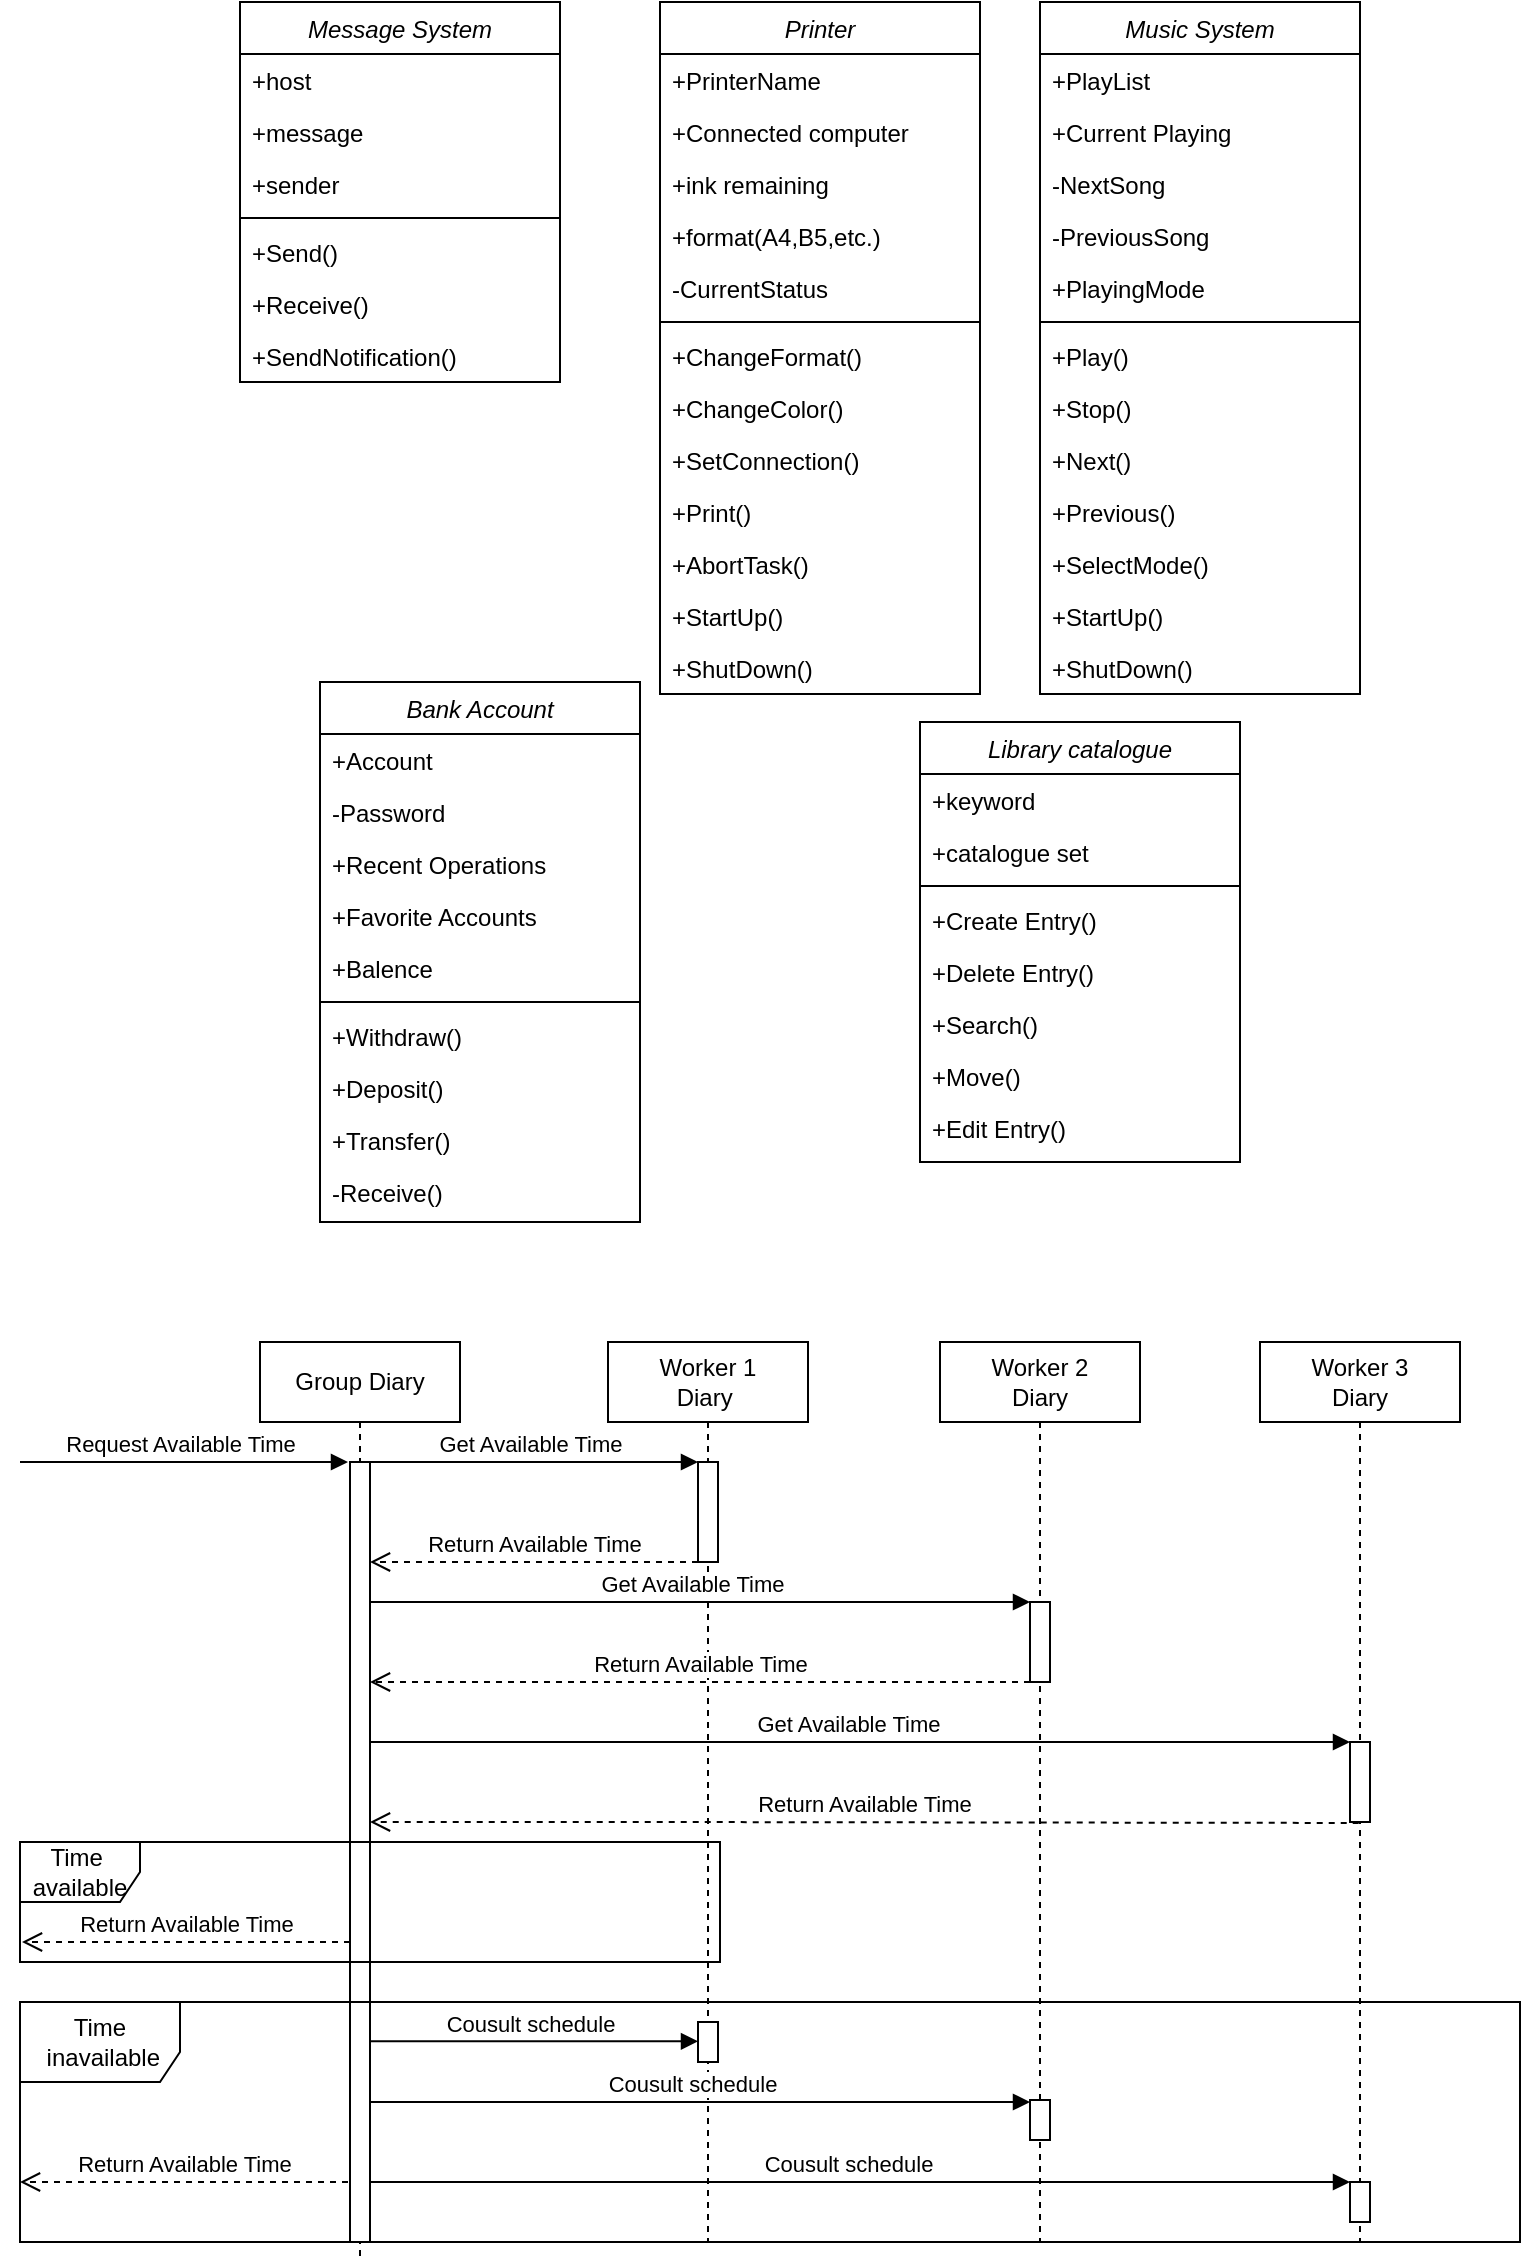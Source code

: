<mxfile version="16.1.0" type="github">
  <diagram id="C5RBs43oDa-KdzZeNtuy" name="Page-1">
    <mxGraphModel dx="1017" dy="547" grid="1" gridSize="10" guides="1" tooltips="1" connect="1" arrows="1" fold="1" page="1" pageScale="1" pageWidth="827" pageHeight="1169" math="0" shadow="0">
      <root>
        <mxCell id="WIyWlLk6GJQsqaUBKTNV-0" />
        <mxCell id="WIyWlLk6GJQsqaUBKTNV-1" parent="WIyWlLk6GJQsqaUBKTNV-0" />
        <mxCell id="zkfFHV4jXpPFQw0GAbJ--0" value="Message System" style="swimlane;fontStyle=2;align=center;verticalAlign=top;childLayout=stackLayout;horizontal=1;startSize=26;horizontalStack=0;resizeParent=1;resizeLast=0;collapsible=1;marginBottom=0;rounded=0;shadow=0;strokeWidth=1;" parent="WIyWlLk6GJQsqaUBKTNV-1" vertex="1">
          <mxGeometry x="130" y="120" width="160" height="190" as="geometry">
            <mxRectangle x="230" y="140" width="160" height="26" as="alternateBounds" />
          </mxGeometry>
        </mxCell>
        <mxCell id="zkfFHV4jXpPFQw0GAbJ--1" value="+host" style="text;align=left;verticalAlign=top;spacingLeft=4;spacingRight=4;overflow=hidden;rotatable=0;points=[[0,0.5],[1,0.5]];portConstraint=eastwest;" parent="zkfFHV4jXpPFQw0GAbJ--0" vertex="1">
          <mxGeometry y="26" width="160" height="26" as="geometry" />
        </mxCell>
        <mxCell id="zkfFHV4jXpPFQw0GAbJ--2" value="+message" style="text;align=left;verticalAlign=top;spacingLeft=4;spacingRight=4;overflow=hidden;rotatable=0;points=[[0,0.5],[1,0.5]];portConstraint=eastwest;rounded=0;shadow=0;html=0;" parent="zkfFHV4jXpPFQw0GAbJ--0" vertex="1">
          <mxGeometry y="52" width="160" height="26" as="geometry" />
        </mxCell>
        <mxCell id="zkfFHV4jXpPFQw0GAbJ--3" value="+sender&#xa;" style="text;align=left;verticalAlign=top;spacingLeft=4;spacingRight=4;overflow=hidden;rotatable=0;points=[[0,0.5],[1,0.5]];portConstraint=eastwest;rounded=0;shadow=0;html=0;" parent="zkfFHV4jXpPFQw0GAbJ--0" vertex="1">
          <mxGeometry y="78" width="160" height="26" as="geometry" />
        </mxCell>
        <mxCell id="zkfFHV4jXpPFQw0GAbJ--4" value="" style="line;html=1;strokeWidth=1;align=left;verticalAlign=middle;spacingTop=-1;spacingLeft=3;spacingRight=3;rotatable=0;labelPosition=right;points=[];portConstraint=eastwest;" parent="zkfFHV4jXpPFQw0GAbJ--0" vertex="1">
          <mxGeometry y="104" width="160" height="8" as="geometry" />
        </mxCell>
        <mxCell id="zkfFHV4jXpPFQw0GAbJ--5" value="+Send()&#xa;" style="text;align=left;verticalAlign=top;spacingLeft=4;spacingRight=4;overflow=hidden;rotatable=0;points=[[0,0.5],[1,0.5]];portConstraint=eastwest;" parent="zkfFHV4jXpPFQw0GAbJ--0" vertex="1">
          <mxGeometry y="112" width="160" height="26" as="geometry" />
        </mxCell>
        <mxCell id="tRDIxC5aYH1h2vijBTye-0" value="+Receive()" style="text;align=left;verticalAlign=top;spacingLeft=4;spacingRight=4;overflow=hidden;rotatable=0;points=[[0,0.5],[1,0.5]];portConstraint=eastwest;" vertex="1" parent="zkfFHV4jXpPFQw0GAbJ--0">
          <mxGeometry y="138" width="160" height="26" as="geometry" />
        </mxCell>
        <mxCell id="tRDIxC5aYH1h2vijBTye-1" value="+SendNotification()" style="text;align=left;verticalAlign=top;spacingLeft=4;spacingRight=4;overflow=hidden;rotatable=0;points=[[0,0.5],[1,0.5]];portConstraint=eastwest;" vertex="1" parent="zkfFHV4jXpPFQw0GAbJ--0">
          <mxGeometry y="164" width="160" height="26" as="geometry" />
        </mxCell>
        <mxCell id="tRDIxC5aYH1h2vijBTye-2" value="Printer" style="swimlane;fontStyle=2;align=center;verticalAlign=top;childLayout=stackLayout;horizontal=1;startSize=26;horizontalStack=0;resizeParent=1;resizeLast=0;collapsible=1;marginBottom=0;rounded=0;shadow=0;strokeWidth=1;" vertex="1" parent="WIyWlLk6GJQsqaUBKTNV-1">
          <mxGeometry x="340" y="120" width="160" height="346" as="geometry">
            <mxRectangle x="230" y="140" width="160" height="26" as="alternateBounds" />
          </mxGeometry>
        </mxCell>
        <mxCell id="tRDIxC5aYH1h2vijBTye-14" value="+PrinterName" style="text;align=left;verticalAlign=top;spacingLeft=4;spacingRight=4;overflow=hidden;rotatable=0;points=[[0,0.5],[1,0.5]];portConstraint=eastwest;" vertex="1" parent="tRDIxC5aYH1h2vijBTye-2">
          <mxGeometry y="26" width="160" height="26" as="geometry" />
        </mxCell>
        <mxCell id="tRDIxC5aYH1h2vijBTye-3" value="+Connected computer" style="text;align=left;verticalAlign=top;spacingLeft=4;spacingRight=4;overflow=hidden;rotatable=0;points=[[0,0.5],[1,0.5]];portConstraint=eastwest;" vertex="1" parent="tRDIxC5aYH1h2vijBTye-2">
          <mxGeometry y="52" width="160" height="26" as="geometry" />
        </mxCell>
        <mxCell id="tRDIxC5aYH1h2vijBTye-4" value="+ink remaining" style="text;align=left;verticalAlign=top;spacingLeft=4;spacingRight=4;overflow=hidden;rotatable=0;points=[[0,0.5],[1,0.5]];portConstraint=eastwest;rounded=0;shadow=0;html=0;" vertex="1" parent="tRDIxC5aYH1h2vijBTye-2">
          <mxGeometry y="78" width="160" height="26" as="geometry" />
        </mxCell>
        <mxCell id="tRDIxC5aYH1h2vijBTye-5" value="+format(A4,B5,etc.)&#xa;" style="text;align=left;verticalAlign=top;spacingLeft=4;spacingRight=4;overflow=hidden;rotatable=0;points=[[0,0.5],[1,0.5]];portConstraint=eastwest;rounded=0;shadow=0;html=0;" vertex="1" parent="tRDIxC5aYH1h2vijBTye-2">
          <mxGeometry y="104" width="160" height="26" as="geometry" />
        </mxCell>
        <mxCell id="tRDIxC5aYH1h2vijBTye-10" value="-CurrentStatus" style="text;align=left;verticalAlign=top;spacingLeft=4;spacingRight=4;overflow=hidden;rotatable=0;points=[[0,0.5],[1,0.5]];portConstraint=eastwest;rounded=0;shadow=0;html=0;" vertex="1" parent="tRDIxC5aYH1h2vijBTye-2">
          <mxGeometry y="130" width="160" height="26" as="geometry" />
        </mxCell>
        <mxCell id="tRDIxC5aYH1h2vijBTye-6" value="" style="line;html=1;strokeWidth=1;align=left;verticalAlign=middle;spacingTop=-1;spacingLeft=3;spacingRight=3;rotatable=0;labelPosition=right;points=[];portConstraint=eastwest;" vertex="1" parent="tRDIxC5aYH1h2vijBTye-2">
          <mxGeometry y="156" width="160" height="8" as="geometry" />
        </mxCell>
        <mxCell id="tRDIxC5aYH1h2vijBTye-7" value="+ChangeFormat()" style="text;align=left;verticalAlign=top;spacingLeft=4;spacingRight=4;overflow=hidden;rotatable=0;points=[[0,0.5],[1,0.5]];portConstraint=eastwest;" vertex="1" parent="tRDIxC5aYH1h2vijBTye-2">
          <mxGeometry y="164" width="160" height="26" as="geometry" />
        </mxCell>
        <mxCell id="tRDIxC5aYH1h2vijBTye-8" value="+ChangeColor()" style="text;align=left;verticalAlign=top;spacingLeft=4;spacingRight=4;overflow=hidden;rotatable=0;points=[[0,0.5],[1,0.5]];portConstraint=eastwest;" vertex="1" parent="tRDIxC5aYH1h2vijBTye-2">
          <mxGeometry y="190" width="160" height="26" as="geometry" />
        </mxCell>
        <mxCell id="tRDIxC5aYH1h2vijBTye-9" value="+SetConnection()" style="text;align=left;verticalAlign=top;spacingLeft=4;spacingRight=4;overflow=hidden;rotatable=0;points=[[0,0.5],[1,0.5]];portConstraint=eastwest;" vertex="1" parent="tRDIxC5aYH1h2vijBTye-2">
          <mxGeometry y="216" width="160" height="26" as="geometry" />
        </mxCell>
        <mxCell id="tRDIxC5aYH1h2vijBTye-11" value="+Print()" style="text;align=left;verticalAlign=top;spacingLeft=4;spacingRight=4;overflow=hidden;rotatable=0;points=[[0,0.5],[1,0.5]];portConstraint=eastwest;" vertex="1" parent="tRDIxC5aYH1h2vijBTye-2">
          <mxGeometry y="242" width="160" height="26" as="geometry" />
        </mxCell>
        <mxCell id="tRDIxC5aYH1h2vijBTye-12" value="+AbortTask()" style="text;align=left;verticalAlign=top;spacingLeft=4;spacingRight=4;overflow=hidden;rotatable=0;points=[[0,0.5],[1,0.5]];portConstraint=eastwest;" vertex="1" parent="tRDIxC5aYH1h2vijBTye-2">
          <mxGeometry y="268" width="160" height="26" as="geometry" />
        </mxCell>
        <mxCell id="tRDIxC5aYH1h2vijBTye-15" value="+StartUp()" style="text;align=left;verticalAlign=top;spacingLeft=4;spacingRight=4;overflow=hidden;rotatable=0;points=[[0,0.5],[1,0.5]];portConstraint=eastwest;" vertex="1" parent="tRDIxC5aYH1h2vijBTye-2">
          <mxGeometry y="294" width="160" height="26" as="geometry" />
        </mxCell>
        <mxCell id="tRDIxC5aYH1h2vijBTye-16" value="+ShutDown()" style="text;align=left;verticalAlign=top;spacingLeft=4;spacingRight=4;overflow=hidden;rotatable=0;points=[[0,0.5],[1,0.5]];portConstraint=eastwest;" vertex="1" parent="tRDIxC5aYH1h2vijBTye-2">
          <mxGeometry y="320" width="160" height="26" as="geometry" />
        </mxCell>
        <mxCell id="tRDIxC5aYH1h2vijBTye-17" value="Music System" style="swimlane;fontStyle=2;align=center;verticalAlign=top;childLayout=stackLayout;horizontal=1;startSize=26;horizontalStack=0;resizeParent=1;resizeLast=0;collapsible=1;marginBottom=0;rounded=0;shadow=0;strokeWidth=1;" vertex="1" parent="WIyWlLk6GJQsqaUBKTNV-1">
          <mxGeometry x="530" y="120" width="160" height="346" as="geometry">
            <mxRectangle x="230" y="140" width="160" height="26" as="alternateBounds" />
          </mxGeometry>
        </mxCell>
        <mxCell id="tRDIxC5aYH1h2vijBTye-18" value="+PlayList" style="text;align=left;verticalAlign=top;spacingLeft=4;spacingRight=4;overflow=hidden;rotatable=0;points=[[0,0.5],[1,0.5]];portConstraint=eastwest;" vertex="1" parent="tRDIxC5aYH1h2vijBTye-17">
          <mxGeometry y="26" width="160" height="26" as="geometry" />
        </mxCell>
        <mxCell id="tRDIxC5aYH1h2vijBTye-19" value="+Current Playing" style="text;align=left;verticalAlign=top;spacingLeft=4;spacingRight=4;overflow=hidden;rotatable=0;points=[[0,0.5],[1,0.5]];portConstraint=eastwest;" vertex="1" parent="tRDIxC5aYH1h2vijBTye-17">
          <mxGeometry y="52" width="160" height="26" as="geometry" />
        </mxCell>
        <mxCell id="tRDIxC5aYH1h2vijBTye-20" value="-NextSong" style="text;align=left;verticalAlign=top;spacingLeft=4;spacingRight=4;overflow=hidden;rotatable=0;points=[[0,0.5],[1,0.5]];portConstraint=eastwest;rounded=0;shadow=0;html=0;" vertex="1" parent="tRDIxC5aYH1h2vijBTye-17">
          <mxGeometry y="78" width="160" height="26" as="geometry" />
        </mxCell>
        <mxCell id="tRDIxC5aYH1h2vijBTye-21" value="-PreviousSong" style="text;align=left;verticalAlign=top;spacingLeft=4;spacingRight=4;overflow=hidden;rotatable=0;points=[[0,0.5],[1,0.5]];portConstraint=eastwest;rounded=0;shadow=0;html=0;" vertex="1" parent="tRDIxC5aYH1h2vijBTye-17">
          <mxGeometry y="104" width="160" height="26" as="geometry" />
        </mxCell>
        <mxCell id="tRDIxC5aYH1h2vijBTye-22" value="+PlayingMode" style="text;align=left;verticalAlign=top;spacingLeft=4;spacingRight=4;overflow=hidden;rotatable=0;points=[[0,0.5],[1,0.5]];portConstraint=eastwest;rounded=0;shadow=0;html=0;" vertex="1" parent="tRDIxC5aYH1h2vijBTye-17">
          <mxGeometry y="130" width="160" height="26" as="geometry" />
        </mxCell>
        <mxCell id="tRDIxC5aYH1h2vijBTye-23" value="" style="line;html=1;strokeWidth=1;align=left;verticalAlign=middle;spacingTop=-1;spacingLeft=3;spacingRight=3;rotatable=0;labelPosition=right;points=[];portConstraint=eastwest;" vertex="1" parent="tRDIxC5aYH1h2vijBTye-17">
          <mxGeometry y="156" width="160" height="8" as="geometry" />
        </mxCell>
        <mxCell id="tRDIxC5aYH1h2vijBTye-24" value="+Play()" style="text;align=left;verticalAlign=top;spacingLeft=4;spacingRight=4;overflow=hidden;rotatable=0;points=[[0,0.5],[1,0.5]];portConstraint=eastwest;" vertex="1" parent="tRDIxC5aYH1h2vijBTye-17">
          <mxGeometry y="164" width="160" height="26" as="geometry" />
        </mxCell>
        <mxCell id="tRDIxC5aYH1h2vijBTye-25" value="+Stop()" style="text;align=left;verticalAlign=top;spacingLeft=4;spacingRight=4;overflow=hidden;rotatable=0;points=[[0,0.5],[1,0.5]];portConstraint=eastwest;" vertex="1" parent="tRDIxC5aYH1h2vijBTye-17">
          <mxGeometry y="190" width="160" height="26" as="geometry" />
        </mxCell>
        <mxCell id="tRDIxC5aYH1h2vijBTye-26" value="+Next()" style="text;align=left;verticalAlign=top;spacingLeft=4;spacingRight=4;overflow=hidden;rotatable=0;points=[[0,0.5],[1,0.5]];portConstraint=eastwest;" vertex="1" parent="tRDIxC5aYH1h2vijBTye-17">
          <mxGeometry y="216" width="160" height="26" as="geometry" />
        </mxCell>
        <mxCell id="tRDIxC5aYH1h2vijBTye-27" value="+Previous()" style="text;align=left;verticalAlign=top;spacingLeft=4;spacingRight=4;overflow=hidden;rotatable=0;points=[[0,0.5],[1,0.5]];portConstraint=eastwest;" vertex="1" parent="tRDIxC5aYH1h2vijBTye-17">
          <mxGeometry y="242" width="160" height="26" as="geometry" />
        </mxCell>
        <mxCell id="tRDIxC5aYH1h2vijBTye-28" value="+SelectMode()" style="text;align=left;verticalAlign=top;spacingLeft=4;spacingRight=4;overflow=hidden;rotatable=0;points=[[0,0.5],[1,0.5]];portConstraint=eastwest;" vertex="1" parent="tRDIxC5aYH1h2vijBTye-17">
          <mxGeometry y="268" width="160" height="26" as="geometry" />
        </mxCell>
        <mxCell id="tRDIxC5aYH1h2vijBTye-29" value="+StartUp()" style="text;align=left;verticalAlign=top;spacingLeft=4;spacingRight=4;overflow=hidden;rotatable=0;points=[[0,0.5],[1,0.5]];portConstraint=eastwest;" vertex="1" parent="tRDIxC5aYH1h2vijBTye-17">
          <mxGeometry y="294" width="160" height="26" as="geometry" />
        </mxCell>
        <mxCell id="tRDIxC5aYH1h2vijBTye-30" value="+ShutDown()" style="text;align=left;verticalAlign=top;spacingLeft=4;spacingRight=4;overflow=hidden;rotatable=0;points=[[0,0.5],[1,0.5]];portConstraint=eastwest;" vertex="1" parent="tRDIxC5aYH1h2vijBTye-17">
          <mxGeometry y="320" width="160" height="26" as="geometry" />
        </mxCell>
        <mxCell id="tRDIxC5aYH1h2vijBTye-31" value="Bank Account" style="swimlane;fontStyle=2;align=center;verticalAlign=top;childLayout=stackLayout;horizontal=1;startSize=26;horizontalStack=0;resizeParent=1;resizeLast=0;collapsible=1;marginBottom=0;rounded=0;shadow=0;strokeWidth=1;" vertex="1" parent="WIyWlLk6GJQsqaUBKTNV-1">
          <mxGeometry x="170" y="460" width="160" height="270" as="geometry">
            <mxRectangle x="230" y="140" width="160" height="26" as="alternateBounds" />
          </mxGeometry>
        </mxCell>
        <mxCell id="tRDIxC5aYH1h2vijBTye-32" value="+Account" style="text;align=left;verticalAlign=top;spacingLeft=4;spacingRight=4;overflow=hidden;rotatable=0;points=[[0,0.5],[1,0.5]];portConstraint=eastwest;" vertex="1" parent="tRDIxC5aYH1h2vijBTye-31">
          <mxGeometry y="26" width="160" height="26" as="geometry" />
        </mxCell>
        <mxCell id="tRDIxC5aYH1h2vijBTye-33" value="-Password" style="text;align=left;verticalAlign=top;spacingLeft=4;spacingRight=4;overflow=hidden;rotatable=0;points=[[0,0.5],[1,0.5]];portConstraint=eastwest;" vertex="1" parent="tRDIxC5aYH1h2vijBTye-31">
          <mxGeometry y="52" width="160" height="26" as="geometry" />
        </mxCell>
        <mxCell id="tRDIxC5aYH1h2vijBTye-34" value="+Recent Operations" style="text;align=left;verticalAlign=top;spacingLeft=4;spacingRight=4;overflow=hidden;rotatable=0;points=[[0,0.5],[1,0.5]];portConstraint=eastwest;rounded=0;shadow=0;html=0;" vertex="1" parent="tRDIxC5aYH1h2vijBTye-31">
          <mxGeometry y="78" width="160" height="26" as="geometry" />
        </mxCell>
        <mxCell id="tRDIxC5aYH1h2vijBTye-35" value="+Favorite Accounts" style="text;align=left;verticalAlign=top;spacingLeft=4;spacingRight=4;overflow=hidden;rotatable=0;points=[[0,0.5],[1,0.5]];portConstraint=eastwest;rounded=0;shadow=0;html=0;" vertex="1" parent="tRDIxC5aYH1h2vijBTye-31">
          <mxGeometry y="104" width="160" height="26" as="geometry" />
        </mxCell>
        <mxCell id="tRDIxC5aYH1h2vijBTye-36" value="+Balence" style="text;align=left;verticalAlign=top;spacingLeft=4;spacingRight=4;overflow=hidden;rotatable=0;points=[[0,0.5],[1,0.5]];portConstraint=eastwest;rounded=0;shadow=0;html=0;" vertex="1" parent="tRDIxC5aYH1h2vijBTye-31">
          <mxGeometry y="130" width="160" height="26" as="geometry" />
        </mxCell>
        <mxCell id="tRDIxC5aYH1h2vijBTye-37" value="" style="line;html=1;strokeWidth=1;align=left;verticalAlign=middle;spacingTop=-1;spacingLeft=3;spacingRight=3;rotatable=0;labelPosition=right;points=[];portConstraint=eastwest;" vertex="1" parent="tRDIxC5aYH1h2vijBTye-31">
          <mxGeometry y="156" width="160" height="8" as="geometry" />
        </mxCell>
        <mxCell id="tRDIxC5aYH1h2vijBTye-38" value="+Withdraw()" style="text;align=left;verticalAlign=top;spacingLeft=4;spacingRight=4;overflow=hidden;rotatable=0;points=[[0,0.5],[1,0.5]];portConstraint=eastwest;" vertex="1" parent="tRDIxC5aYH1h2vijBTye-31">
          <mxGeometry y="164" width="160" height="26" as="geometry" />
        </mxCell>
        <mxCell id="tRDIxC5aYH1h2vijBTye-39" value="+Deposit()" style="text;align=left;verticalAlign=top;spacingLeft=4;spacingRight=4;overflow=hidden;rotatable=0;points=[[0,0.5],[1,0.5]];portConstraint=eastwest;" vertex="1" parent="tRDIxC5aYH1h2vijBTye-31">
          <mxGeometry y="190" width="160" height="26" as="geometry" />
        </mxCell>
        <mxCell id="tRDIxC5aYH1h2vijBTye-40" value="+Transfer()" style="text;align=left;verticalAlign=top;spacingLeft=4;spacingRight=4;overflow=hidden;rotatable=0;points=[[0,0.5],[1,0.5]];portConstraint=eastwest;" vertex="1" parent="tRDIxC5aYH1h2vijBTye-31">
          <mxGeometry y="216" width="160" height="26" as="geometry" />
        </mxCell>
        <mxCell id="tRDIxC5aYH1h2vijBTye-41" value="-Receive()" style="text;align=left;verticalAlign=top;spacingLeft=4;spacingRight=4;overflow=hidden;rotatable=0;points=[[0,0.5],[1,0.5]];portConstraint=eastwest;" vertex="1" parent="tRDIxC5aYH1h2vijBTye-31">
          <mxGeometry y="242" width="160" height="26" as="geometry" />
        </mxCell>
        <mxCell id="tRDIxC5aYH1h2vijBTye-45" value="Library catalogue" style="swimlane;fontStyle=2;align=center;verticalAlign=top;childLayout=stackLayout;horizontal=1;startSize=26;horizontalStack=0;resizeParent=1;resizeLast=0;collapsible=1;marginBottom=0;rounded=0;shadow=0;strokeWidth=1;" vertex="1" parent="WIyWlLk6GJQsqaUBKTNV-1">
          <mxGeometry x="470" y="480" width="160" height="220" as="geometry">
            <mxRectangle x="230" y="140" width="160" height="26" as="alternateBounds" />
          </mxGeometry>
        </mxCell>
        <mxCell id="tRDIxC5aYH1h2vijBTye-46" value="+keyword" style="text;align=left;verticalAlign=top;spacingLeft=4;spacingRight=4;overflow=hidden;rotatable=0;points=[[0,0.5],[1,0.5]];portConstraint=eastwest;" vertex="1" parent="tRDIxC5aYH1h2vijBTye-45">
          <mxGeometry y="26" width="160" height="26" as="geometry" />
        </mxCell>
        <mxCell id="tRDIxC5aYH1h2vijBTye-47" value="+catalogue set" style="text;align=left;verticalAlign=top;spacingLeft=4;spacingRight=4;overflow=hidden;rotatable=0;points=[[0,0.5],[1,0.5]];portConstraint=eastwest;" vertex="1" parent="tRDIxC5aYH1h2vijBTye-45">
          <mxGeometry y="52" width="160" height="26" as="geometry" />
        </mxCell>
        <mxCell id="tRDIxC5aYH1h2vijBTye-51" value="" style="line;html=1;strokeWidth=1;align=left;verticalAlign=middle;spacingTop=-1;spacingLeft=3;spacingRight=3;rotatable=0;labelPosition=right;points=[];portConstraint=eastwest;" vertex="1" parent="tRDIxC5aYH1h2vijBTye-45">
          <mxGeometry y="78" width="160" height="8" as="geometry" />
        </mxCell>
        <mxCell id="tRDIxC5aYH1h2vijBTye-52" value="+Create Entry()" style="text;align=left;verticalAlign=top;spacingLeft=4;spacingRight=4;overflow=hidden;rotatable=0;points=[[0,0.5],[1,0.5]];portConstraint=eastwest;" vertex="1" parent="tRDIxC5aYH1h2vijBTye-45">
          <mxGeometry y="86" width="160" height="26" as="geometry" />
        </mxCell>
        <mxCell id="tRDIxC5aYH1h2vijBTye-53" value="+Delete Entry()" style="text;align=left;verticalAlign=top;spacingLeft=4;spacingRight=4;overflow=hidden;rotatable=0;points=[[0,0.5],[1,0.5]];portConstraint=eastwest;" vertex="1" parent="tRDIxC5aYH1h2vijBTye-45">
          <mxGeometry y="112" width="160" height="26" as="geometry" />
        </mxCell>
        <mxCell id="tRDIxC5aYH1h2vijBTye-54" value="+Search()" style="text;align=left;verticalAlign=top;spacingLeft=4;spacingRight=4;overflow=hidden;rotatable=0;points=[[0,0.5],[1,0.5]];portConstraint=eastwest;" vertex="1" parent="tRDIxC5aYH1h2vijBTye-45">
          <mxGeometry y="138" width="160" height="26" as="geometry" />
        </mxCell>
        <mxCell id="tRDIxC5aYH1h2vijBTye-55" value="+Move()" style="text;align=left;verticalAlign=top;spacingLeft=4;spacingRight=4;overflow=hidden;rotatable=0;points=[[0,0.5],[1,0.5]];portConstraint=eastwest;" vertex="1" parent="tRDIxC5aYH1h2vijBTye-45">
          <mxGeometry y="164" width="160" height="26" as="geometry" />
        </mxCell>
        <mxCell id="tRDIxC5aYH1h2vijBTye-56" value="+Edit Entry()" style="text;align=left;verticalAlign=top;spacingLeft=4;spacingRight=4;overflow=hidden;rotatable=0;points=[[0,0.5],[1,0.5]];portConstraint=eastwest;" vertex="1" parent="tRDIxC5aYH1h2vijBTye-45">
          <mxGeometry y="190" width="160" height="26" as="geometry" />
        </mxCell>
        <mxCell id="tRDIxC5aYH1h2vijBTye-57" value="Group Diary" style="shape=umlLifeline;perimeter=lifelinePerimeter;whiteSpace=wrap;html=1;container=1;collapsible=0;recursiveResize=0;outlineConnect=0;" vertex="1" parent="WIyWlLk6GJQsqaUBKTNV-1">
          <mxGeometry x="140" y="790" width="100" height="460" as="geometry" />
        </mxCell>
        <mxCell id="tRDIxC5aYH1h2vijBTye-62" value="" style="html=1;points=[];perimeter=orthogonalPerimeter;" vertex="1" parent="tRDIxC5aYH1h2vijBTye-57">
          <mxGeometry x="45" y="60" width="10" height="390" as="geometry" />
        </mxCell>
        <mxCell id="tRDIxC5aYH1h2vijBTye-73" value="Time&amp;nbsp;&lt;br&gt;available" style="shape=umlFrame;whiteSpace=wrap;html=1;" vertex="1" parent="tRDIxC5aYH1h2vijBTye-57">
          <mxGeometry x="-120" y="250" width="350" height="60" as="geometry" />
        </mxCell>
        <mxCell id="tRDIxC5aYH1h2vijBTye-79" value="Return Available Time" style="html=1;verticalAlign=bottom;endArrow=open;dashed=1;endSize=8;rounded=0;" edge="1" parent="tRDIxC5aYH1h2vijBTye-57">
          <mxGeometry relative="1" as="geometry">
            <mxPoint x="45" y="300" as="sourcePoint" />
            <mxPoint x="-119" y="300" as="targetPoint" />
            <Array as="points">
              <mxPoint x="-34" y="300" />
            </Array>
          </mxGeometry>
        </mxCell>
        <mxCell id="tRDIxC5aYH1h2vijBTye-59" value="Worker 1&lt;br&gt;Diary&amp;nbsp;" style="shape=umlLifeline;perimeter=lifelinePerimeter;whiteSpace=wrap;html=1;container=1;collapsible=0;recursiveResize=0;outlineConnect=0;" vertex="1" parent="WIyWlLk6GJQsqaUBKTNV-1">
          <mxGeometry x="314" y="790" width="100" height="450" as="geometry" />
        </mxCell>
        <mxCell id="tRDIxC5aYH1h2vijBTye-63" value="" style="html=1;points=[];perimeter=orthogonalPerimeter;" vertex="1" parent="tRDIxC5aYH1h2vijBTye-59">
          <mxGeometry x="45" y="60" width="10" height="50" as="geometry" />
        </mxCell>
        <mxCell id="tRDIxC5aYH1h2vijBTye-60" value="Worker 2&lt;br&gt;Diary" style="shape=umlLifeline;perimeter=lifelinePerimeter;whiteSpace=wrap;html=1;container=1;collapsible=0;recursiveResize=0;outlineConnect=0;" vertex="1" parent="WIyWlLk6GJQsqaUBKTNV-1">
          <mxGeometry x="480" y="790" width="100" height="450" as="geometry" />
        </mxCell>
        <mxCell id="tRDIxC5aYH1h2vijBTye-64" value="" style="html=1;points=[];perimeter=orthogonalPerimeter;" vertex="1" parent="tRDIxC5aYH1h2vijBTye-60">
          <mxGeometry x="45" y="130" width="10" height="40" as="geometry" />
        </mxCell>
        <mxCell id="tRDIxC5aYH1h2vijBTye-61" value="Worker 3&lt;br&gt;Diary" style="shape=umlLifeline;perimeter=lifelinePerimeter;whiteSpace=wrap;html=1;container=1;collapsible=0;recursiveResize=0;outlineConnect=0;" vertex="1" parent="WIyWlLk6GJQsqaUBKTNV-1">
          <mxGeometry x="640" y="790" width="100" height="450" as="geometry" />
        </mxCell>
        <mxCell id="tRDIxC5aYH1h2vijBTye-65" value="" style="html=1;points=[];perimeter=orthogonalPerimeter;" vertex="1" parent="tRDIxC5aYH1h2vijBTye-61">
          <mxGeometry x="45" y="200" width="10" height="40" as="geometry" />
        </mxCell>
        <mxCell id="tRDIxC5aYH1h2vijBTye-66" value="Get Available Time" style="html=1;verticalAlign=bottom;endArrow=block;rounded=0;" edge="1" parent="WIyWlLk6GJQsqaUBKTNV-1" source="tRDIxC5aYH1h2vijBTye-62" target="tRDIxC5aYH1h2vijBTye-63">
          <mxGeometry x="-0.026" width="80" relative="1" as="geometry">
            <mxPoint x="210" y="850" as="sourcePoint" />
            <mxPoint x="290" y="850" as="targetPoint" />
            <Array as="points">
              <mxPoint x="290" y="850" />
            </Array>
            <mxPoint as="offset" />
          </mxGeometry>
        </mxCell>
        <mxCell id="tRDIxC5aYH1h2vijBTye-67" value="Return Available Time" style="html=1;verticalAlign=bottom;endArrow=open;dashed=1;endSize=8;rounded=0;" edge="1" parent="WIyWlLk6GJQsqaUBKTNV-1" source="tRDIxC5aYH1h2vijBTye-63" target="tRDIxC5aYH1h2vijBTye-62">
          <mxGeometry relative="1" as="geometry">
            <mxPoint x="360" y="900" as="sourcePoint" />
            <mxPoint x="280" y="900" as="targetPoint" />
            <Array as="points">
              <mxPoint x="280" y="900" />
            </Array>
          </mxGeometry>
        </mxCell>
        <mxCell id="tRDIxC5aYH1h2vijBTye-68" value="Get Available Time" style="html=1;verticalAlign=bottom;endArrow=block;rounded=0;" edge="1" parent="WIyWlLk6GJQsqaUBKTNV-1" source="tRDIxC5aYH1h2vijBTye-62" target="tRDIxC5aYH1h2vijBTye-64">
          <mxGeometry x="-0.026" width="80" relative="1" as="geometry">
            <mxPoint x="205" y="920" as="sourcePoint" />
            <mxPoint x="359" y="920" as="targetPoint" />
            <Array as="points">
              <mxPoint x="290" y="920" />
            </Array>
            <mxPoint as="offset" />
          </mxGeometry>
        </mxCell>
        <mxCell id="tRDIxC5aYH1h2vijBTye-69" value="Return Available Time" style="html=1;verticalAlign=bottom;endArrow=open;dashed=1;endSize=8;rounded=0;" edge="1" parent="WIyWlLk6GJQsqaUBKTNV-1" source="tRDIxC5aYH1h2vijBTye-64" target="tRDIxC5aYH1h2vijBTye-62">
          <mxGeometry relative="1" as="geometry">
            <mxPoint x="404" y="960" as="sourcePoint" />
            <mxPoint x="250" y="960" as="targetPoint" />
            <Array as="points">
              <mxPoint x="325" y="960" />
            </Array>
          </mxGeometry>
        </mxCell>
        <mxCell id="tRDIxC5aYH1h2vijBTye-70" value="Get Available Time" style="html=1;verticalAlign=bottom;endArrow=block;rounded=0;" edge="1" parent="WIyWlLk6GJQsqaUBKTNV-1" source="tRDIxC5aYH1h2vijBTye-62" target="tRDIxC5aYH1h2vijBTye-65">
          <mxGeometry x="-0.026" width="80" relative="1" as="geometry">
            <mxPoint x="215" y="930" as="sourcePoint" />
            <mxPoint x="535" y="930" as="targetPoint" />
            <Array as="points">
              <mxPoint x="450" y="990" />
            </Array>
            <mxPoint as="offset" />
          </mxGeometry>
        </mxCell>
        <mxCell id="tRDIxC5aYH1h2vijBTye-71" value="Return Available Time" style="html=1;verticalAlign=bottom;endArrow=open;dashed=1;endSize=8;rounded=0;exitX=0.436;exitY=1.012;exitDx=0;exitDy=0;exitPerimeter=0;" edge="1" parent="WIyWlLk6GJQsqaUBKTNV-1" source="tRDIxC5aYH1h2vijBTye-65" target="tRDIxC5aYH1h2vijBTye-62">
          <mxGeometry relative="1" as="geometry">
            <mxPoint x="535" y="970" as="sourcePoint" />
            <mxPoint x="215" y="970" as="targetPoint" />
            <Array as="points">
              <mxPoint x="335" y="1030" />
            </Array>
          </mxGeometry>
        </mxCell>
        <mxCell id="tRDIxC5aYH1h2vijBTye-74" value="Time&lt;br&gt;&amp;nbsp;inavailable" style="shape=umlFrame;whiteSpace=wrap;html=1;width=80;height=40;" vertex="1" parent="WIyWlLk6GJQsqaUBKTNV-1">
          <mxGeometry x="20" y="1120" width="750" height="120" as="geometry" />
        </mxCell>
        <mxCell id="tRDIxC5aYH1h2vijBTye-75" value="" style="html=1;points=[];perimeter=orthogonalPerimeter;" vertex="1" parent="WIyWlLk6GJQsqaUBKTNV-1">
          <mxGeometry x="359" y="1130" width="10" height="20" as="geometry" />
        </mxCell>
        <mxCell id="tRDIxC5aYH1h2vijBTye-76" value="" style="html=1;points=[];perimeter=orthogonalPerimeter;" vertex="1" parent="WIyWlLk6GJQsqaUBKTNV-1">
          <mxGeometry x="525" y="1169" width="10" height="20" as="geometry" />
        </mxCell>
        <mxCell id="tRDIxC5aYH1h2vijBTye-77" value="" style="html=1;points=[];perimeter=orthogonalPerimeter;" vertex="1" parent="WIyWlLk6GJQsqaUBKTNV-1">
          <mxGeometry x="685" y="1210" width="10" height="20" as="geometry" />
        </mxCell>
        <mxCell id="tRDIxC5aYH1h2vijBTye-78" value="Request Available Time" style="html=1;verticalAlign=bottom;endArrow=block;rounded=0;" edge="1" parent="WIyWlLk6GJQsqaUBKTNV-1">
          <mxGeometry x="-0.026" width="80" relative="1" as="geometry">
            <mxPoint x="20" y="850" as="sourcePoint" />
            <mxPoint x="184" y="850" as="targetPoint" />
            <Array as="points">
              <mxPoint x="115" y="850" />
            </Array>
            <mxPoint as="offset" />
          </mxGeometry>
        </mxCell>
        <mxCell id="tRDIxC5aYH1h2vijBTye-80" value="Cousult schedule" style="html=1;verticalAlign=bottom;endArrow=block;rounded=0;" edge="1" parent="WIyWlLk6GJQsqaUBKTNV-1">
          <mxGeometry x="-0.026" width="80" relative="1" as="geometry">
            <mxPoint x="195" y="1139.64" as="sourcePoint" />
            <mxPoint x="359.0" y="1139.64" as="targetPoint" />
            <Array as="points">
              <mxPoint x="290" y="1139.64" />
            </Array>
            <mxPoint as="offset" />
          </mxGeometry>
        </mxCell>
        <mxCell id="tRDIxC5aYH1h2vijBTye-81" value="Cousult schedule" style="html=1;verticalAlign=bottom;endArrow=block;rounded=0;" edge="1" parent="WIyWlLk6GJQsqaUBKTNV-1" source="tRDIxC5aYH1h2vijBTye-62" target="tRDIxC5aYH1h2vijBTye-76">
          <mxGeometry x="-0.026" width="80" relative="1" as="geometry">
            <mxPoint x="200" y="1160" as="sourcePoint" />
            <mxPoint x="359.0" y="1160.0" as="targetPoint" />
            <Array as="points">
              <mxPoint x="290" y="1170" />
            </Array>
            <mxPoint as="offset" />
          </mxGeometry>
        </mxCell>
        <mxCell id="tRDIxC5aYH1h2vijBTye-82" value="Cousult schedule" style="html=1;verticalAlign=bottom;endArrow=block;rounded=0;" edge="1" parent="WIyWlLk6GJQsqaUBKTNV-1" source="tRDIxC5aYH1h2vijBTye-62" target="tRDIxC5aYH1h2vijBTye-77">
          <mxGeometry x="-0.026" width="80" relative="1" as="geometry">
            <mxPoint x="205" y="1210" as="sourcePoint" />
            <mxPoint x="535" y="1210" as="targetPoint" />
            <Array as="points">
              <mxPoint x="300" y="1210" />
            </Array>
            <mxPoint as="offset" />
          </mxGeometry>
        </mxCell>
        <mxCell id="tRDIxC5aYH1h2vijBTye-83" value="Return Available Time" style="html=1;verticalAlign=bottom;endArrow=open;dashed=1;endSize=8;rounded=0;" edge="1" parent="WIyWlLk6GJQsqaUBKTNV-1">
          <mxGeometry relative="1" as="geometry">
            <mxPoint x="184" y="1210" as="sourcePoint" />
            <mxPoint x="20" y="1210" as="targetPoint" />
            <Array as="points">
              <mxPoint x="105" y="1210" />
            </Array>
          </mxGeometry>
        </mxCell>
      </root>
    </mxGraphModel>
  </diagram>
</mxfile>
